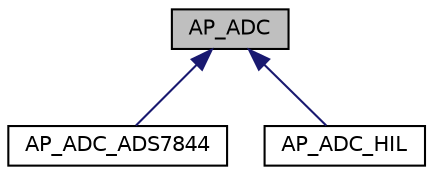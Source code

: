 digraph "AP_ADC"
{
 // INTERACTIVE_SVG=YES
  edge [fontname="Helvetica",fontsize="10",labelfontname="Helvetica",labelfontsize="10"];
  node [fontname="Helvetica",fontsize="10",shape=record];
  Node1 [label="AP_ADC",height=0.2,width=0.4,color="black", fillcolor="grey75", style="filled" fontcolor="black"];
  Node1 -> Node2 [dir="back",color="midnightblue",fontsize="10",style="solid",fontname="Helvetica"];
  Node2 [label="AP_ADC_ADS7844",height=0.2,width=0.4,color="black", fillcolor="white", style="filled",URL="$classAP__ADC__ADS7844.html",tooltip="-*- tab-width: 4; Mode: C++; c-basic-offset: 4; indent-tabs-mode: nil -*- "];
  Node1 -> Node3 [dir="back",color="midnightblue",fontsize="10",style="solid",fontname="Helvetica"];
  Node3 [label="AP_ADC_HIL",height=0.2,width=0.4,color="black", fillcolor="white", style="filled",URL="$classAP__ADC__HIL.html"];
}
